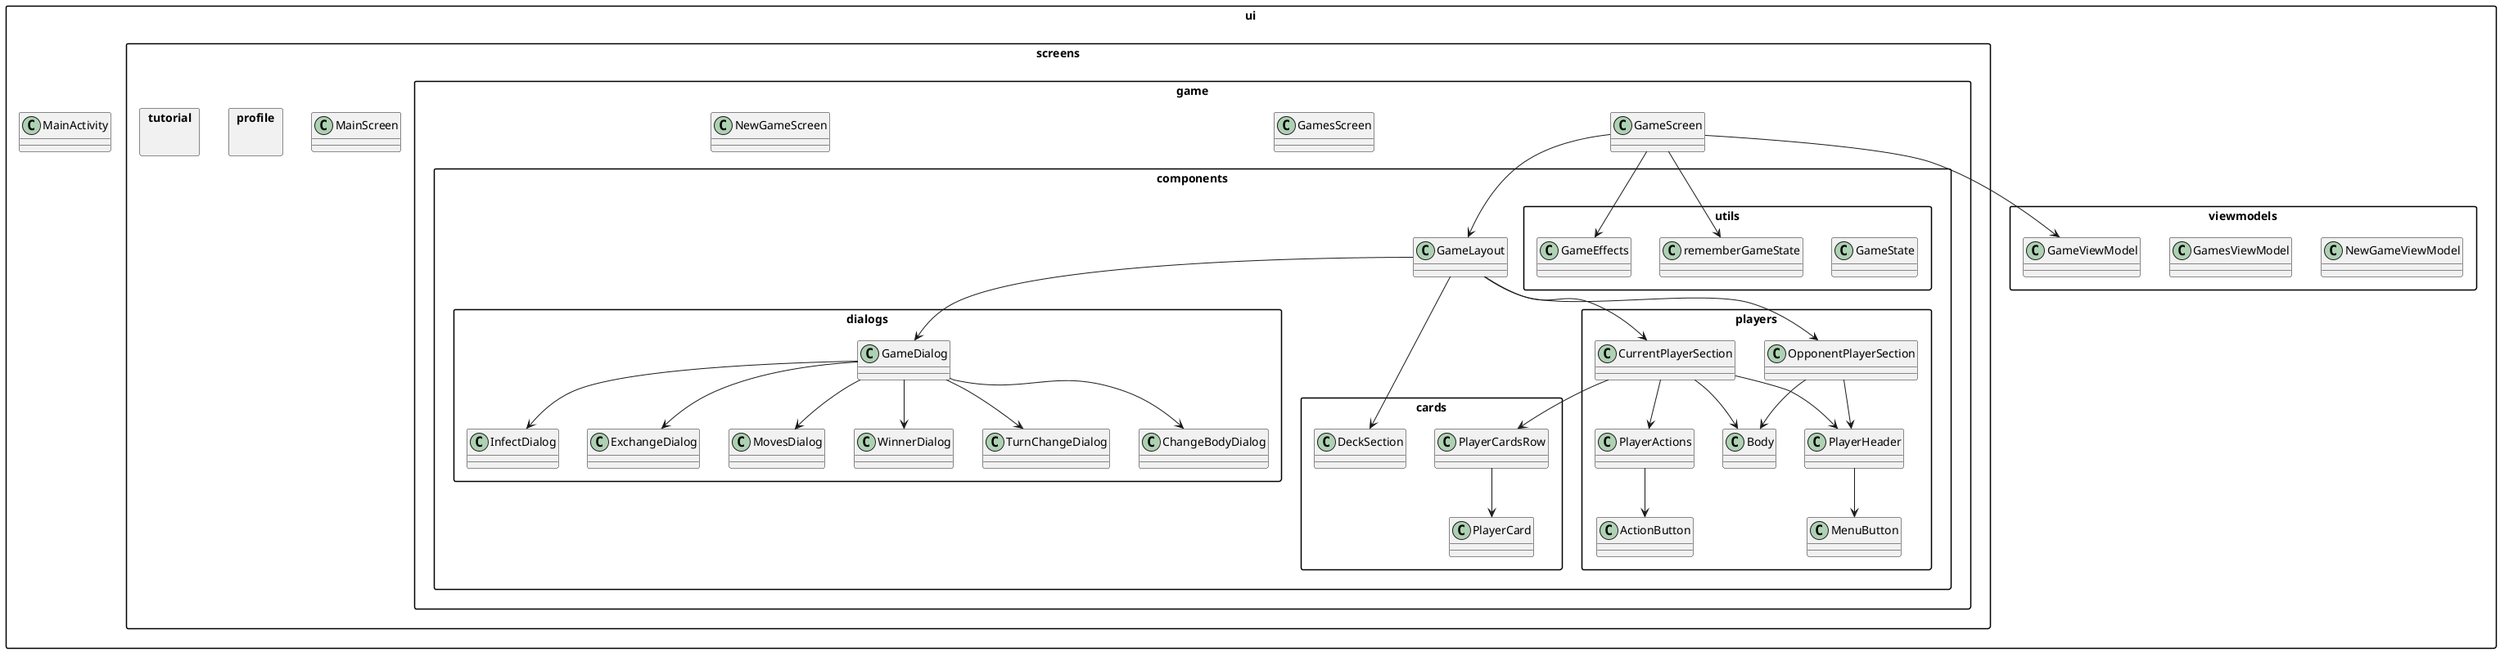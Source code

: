 @startuml
left to right direction
skinparam packageStyle rectangle
skinparam classAttributeIconSize 0
top to bottom direction

package "ui" {
  class MainActivity
}

package "ui.viewmodels" {
    class NewGameViewModel
    class GamesViewModel
    class GameViewModel
}

package "ui.screens" {
    class MainScreen
}

package "ui.screens.profile" {
}

package "ui.screens.tutorial" {
}

package "ui.screens.game" {
    class GameScreen
    class GamesScreen
    class NewGameScreen
}

package "ui.screens.game.components" {
    class GameLayout
}

package "ui.screens.game.components.utils" {
    class GameState
    class rememberGameState
    class GameEffects
}

package "ui.screens.game.components.dialogs" {
    class GameDialog
    class MovesDialog
    class WinnerDialog
    class TurnChangeDialog
    class ChangeBodyDialog
    class InfectDialog
    class ExchangeDialog
}

package "ui.screens.game.components.cards" {
    class DeckSection
    class PlayerCardsRow
    class PlayerCard
}

package "ui.screens.game.components.players" {
    class PlayerHeader
    class OpponentPlayerSection
    class CurrentPlayerSection
    class PlayerActions
    class ActionButton
    class Body
    class MenuButton
}

' Relaciones principales para disposición vertical
GameScreen --> GameViewModel
GameScreen --> rememberGameState
GameScreen --> GameEffects
GameScreen --> GameLayout

GameLayout --> GameDialog
GameLayout --> OpponentPlayerSection
GameLayout --> DeckSection
GameLayout --> CurrentPlayerSection

GameDialog --> MovesDialog
GameDialog --> TurnChangeDialog
GameDialog --> ChangeBodyDialog
GameDialog --> ExchangeDialog
GameDialog --> InfectDialog
GameDialog --> WinnerDialog

OpponentPlayerSection --> PlayerHeader
OpponentPlayerSection --> Body

CurrentPlayerSection --> PlayerHeader
CurrentPlayerSection --> Body
CurrentPlayerSection --> PlayerCardsRow
CurrentPlayerSection --> PlayerActions

PlayerCardsRow --> PlayerCard

PlayerActions --> ActionButton

PlayerHeader --> MenuButton

@enduml
